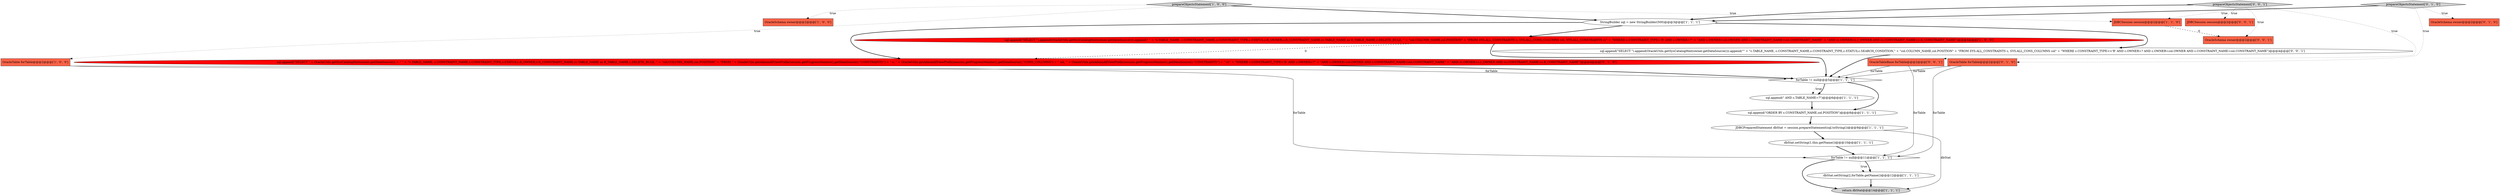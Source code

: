 digraph {
21 [style = filled, label = "OracleSchema owner@@@2@@@['0', '0', '1']", fillcolor = tomato, shape = box image = "AAA0AAABBB3BBB"];
8 [style = filled, label = "sql.append(\"SELECT \").append(OracleUtils.getSysCatalogHint(owner.getDataSource())).append(\" \" + \"c.TABLE_NAME, c.CONSTRAINT_NAME,c.CONSTRAINT_TYPE,c.STATUS,c.R_OWNER,c.R_CONSTRAINT_NAME,rc.TABLE_NAME as R_TABLE_NAME,c.DELETE_RULE, \" + \"col.COLUMN_NAME,col.POSITION\" + \"FROM SYS.ALL_CONSTRAINTS c, SYS.ALL_CONS_COLUMNS col, SYS.ALL_CONSTRAINTS rc\" + \"WHERE c.CONSTRAINT_TYPE='R' AND c.OWNER=?\" + \"AND c.OWNER=col.OWNER AND c.CONSTRAINT_NAME=col.CONSTRAINT_NAME\" + \"AND rc.OWNER=c.r_OWNER AND rc.CONSTRAINT_NAME=c.R_CONSTRAINT_NAME\")@@@4@@@['1', '0', '0']", fillcolor = red, shape = ellipse image = "AAA1AAABBB1BBB"];
2 [style = filled, label = "forTable != null@@@11@@@['1', '1', '1']", fillcolor = white, shape = diamond image = "AAA0AAABBB1BBB"];
0 [style = filled, label = "OracleSchema owner@@@2@@@['1', '0', '0']", fillcolor = tomato, shape = box image = "AAA0AAABBB1BBB"];
5 [style = filled, label = "prepareObjectsStatement['1', '0', '0']", fillcolor = lightgray, shape = diamond image = "AAA0AAABBB1BBB"];
14 [style = filled, label = "OracleTable forTable@@@2@@@['0', '1', '0']", fillcolor = tomato, shape = box image = "AAA0AAABBB2BBB"];
6 [style = filled, label = "JDBCPreparedStatement dbStat = session.prepareStatement(sql.toString())@@@9@@@['1', '1', '1']", fillcolor = white, shape = ellipse image = "AAA0AAABBB1BBB"];
3 [style = filled, label = "StringBuilder sql = new StringBuilder(500)@@@3@@@['1', '1', '1']", fillcolor = white, shape = ellipse image = "AAA0AAABBB1BBB"];
15 [style = filled, label = "OracleSchema owner@@@2@@@['0', '1', '0']", fillcolor = tomato, shape = box image = "AAA0AAABBB2BBB"];
12 [style = filled, label = "return dbStat@@@14@@@['1', '1', '1']", fillcolor = lightgray, shape = ellipse image = "AAA0AAABBB1BBB"];
7 [style = filled, label = "forTable != null@@@5@@@['1', '1', '1']", fillcolor = white, shape = diamond image = "AAA0AAABBB1BBB"];
19 [style = filled, label = "prepareObjectsStatement['0', '0', '1']", fillcolor = lightgray, shape = diamond image = "AAA0AAABBB3BBB"];
18 [style = filled, label = "OracleTableBase forTable@@@2@@@['0', '0', '1']", fillcolor = tomato, shape = box image = "AAA0AAABBB3BBB"];
4 [style = filled, label = "OracleTable forTable@@@2@@@['1', '0', '0']", fillcolor = tomato, shape = box image = "AAA0AAABBB1BBB"];
17 [style = filled, label = "sql.append(\"SELECT \" + OracleUtils.getSysCatalogHint(owner.getDataSource()) + \" \" + \"c.TABLE_NAME, c.CONSTRAINT_NAME,c.CONSTRAINT_TYPE,c.STATUS,c.R_OWNER,c.R_CONSTRAINT_NAME,rc.TABLE_NAME as R_TABLE_NAME,c.DELETE_RULE, \" + \"col.COLUMN_NAME,col.POSITION\" + \"FROM \" + OracleUtils.getAdminAllViewPrefix(session.getProgressMonitor(),getDataSource(),\"CONSTRAINTS\") + \" c, \" + OracleUtils.getAdminAllViewPrefix(session.getProgressMonitor(),getDataSource(),\"CONS_COLUMNS\") + \" col, \" + OracleUtils.getAdminAllViewPrefix(session.getProgressMonitor(),getDataSource(),\"CONSTRAINTS\") + \" rc\" + \"WHERE c.CONSTRAINT_TYPE='R' AND c.OWNER=?\" + \"AND c.OWNER=col.OWNER AND c.CONSTRAINT_NAME=col.CONSTRAINT_NAME\" + \"AND rc.OWNER=c.r_OWNER AND rc.CONSTRAINT_NAME=c.R_CONSTRAINT_NAME\")@@@4@@@['0', '1', '0']", fillcolor = red, shape = ellipse image = "AAA1AAABBB2BBB"];
22 [style = filled, label = "sql.append(\"SELECT \").append(OracleUtils.getSysCatalogHint(owner.getDataSource())).append(\"\" + \"c.TABLE_NAME, c.CONSTRAINT_NAME,c.CONSTRAINT_TYPE,c.STATUS,c.SEARCH_CONDITION,\" + \"col.COLUMN_NAME,col.POSITION\" + \"FROM SYS.ALL_CONSTRAINTS c, SYS.ALL_CONS_COLUMNS col\" + \"WHERE c.CONSTRAINT_TYPE<>'R' AND c.OWNER=? AND c.OWNER=col.OWNER AND c.CONSTRAINT_NAME=col.CONSTRAINT_NAME\")@@@4@@@['0', '0', '1']", fillcolor = white, shape = ellipse image = "AAA0AAABBB3BBB"];
1 [style = filled, label = "dbStat.setString(1,this.getName())@@@10@@@['1', '1', '1']", fillcolor = white, shape = ellipse image = "AAA0AAABBB1BBB"];
13 [style = filled, label = "JDBCSession session@@@2@@@['1', '1', '0']", fillcolor = tomato, shape = box image = "AAA0AAABBB1BBB"];
11 [style = filled, label = "sql.append(\"ORDER BY c.CONSTRAINT_NAME,col.POSITION\")@@@8@@@['1', '1', '1']", fillcolor = white, shape = ellipse image = "AAA0AAABBB1BBB"];
9 [style = filled, label = "dbStat.setString(2,forTable.getName())@@@12@@@['1', '1', '1']", fillcolor = white, shape = ellipse image = "AAA0AAABBB1BBB"];
10 [style = filled, label = "sql.append(\" AND c.TABLE_NAME=?\")@@@6@@@['1', '1', '1']", fillcolor = white, shape = ellipse image = "AAA0AAABBB1BBB"];
20 [style = filled, label = "JDBCSession session@@@2@@@['0', '0', '1']", fillcolor = tomato, shape = box image = "AAA0AAABBB3BBB"];
16 [style = filled, label = "prepareObjectsStatement['0', '1', '0']", fillcolor = lightgray, shape = diamond image = "AAA0AAABBB2BBB"];
5->3 [style = bold, label=""];
16->3 [style = bold, label=""];
7->11 [style = bold, label=""];
14->2 [style = solid, label="forTable"];
14->7 [style = solid, label="forTable"];
7->10 [style = dotted, label="true"];
6->12 [style = solid, label="dbStat"];
16->13 [style = dotted, label="true"];
4->2 [style = solid, label="forTable"];
7->10 [style = bold, label=""];
19->20 [style = dotted, label="true"];
11->6 [style = bold, label=""];
19->18 [style = dotted, label="true"];
18->7 [style = solid, label="forTable"];
19->21 [style = dotted, label="true"];
5->0 [style = dotted, label="true"];
2->9 [style = bold, label=""];
3->22 [style = bold, label=""];
22->7 [style = bold, label=""];
2->12 [style = bold, label=""];
8->7 [style = bold, label=""];
5->4 [style = dotted, label="true"];
17->7 [style = bold, label=""];
6->1 [style = bold, label=""];
5->13 [style = dotted, label="true"];
13->21 [style = dashed, label="0"];
2->9 [style = dotted, label="true"];
3->8 [style = bold, label=""];
16->14 [style = dotted, label="true"];
8->17 [style = dashed, label="0"];
3->17 [style = bold, label=""];
1->2 [style = bold, label=""];
9->12 [style = bold, label=""];
18->2 [style = solid, label="forTable"];
4->7 [style = solid, label="forTable"];
19->3 [style = bold, label=""];
16->15 [style = dotted, label="true"];
10->11 [style = bold, label=""];
}
